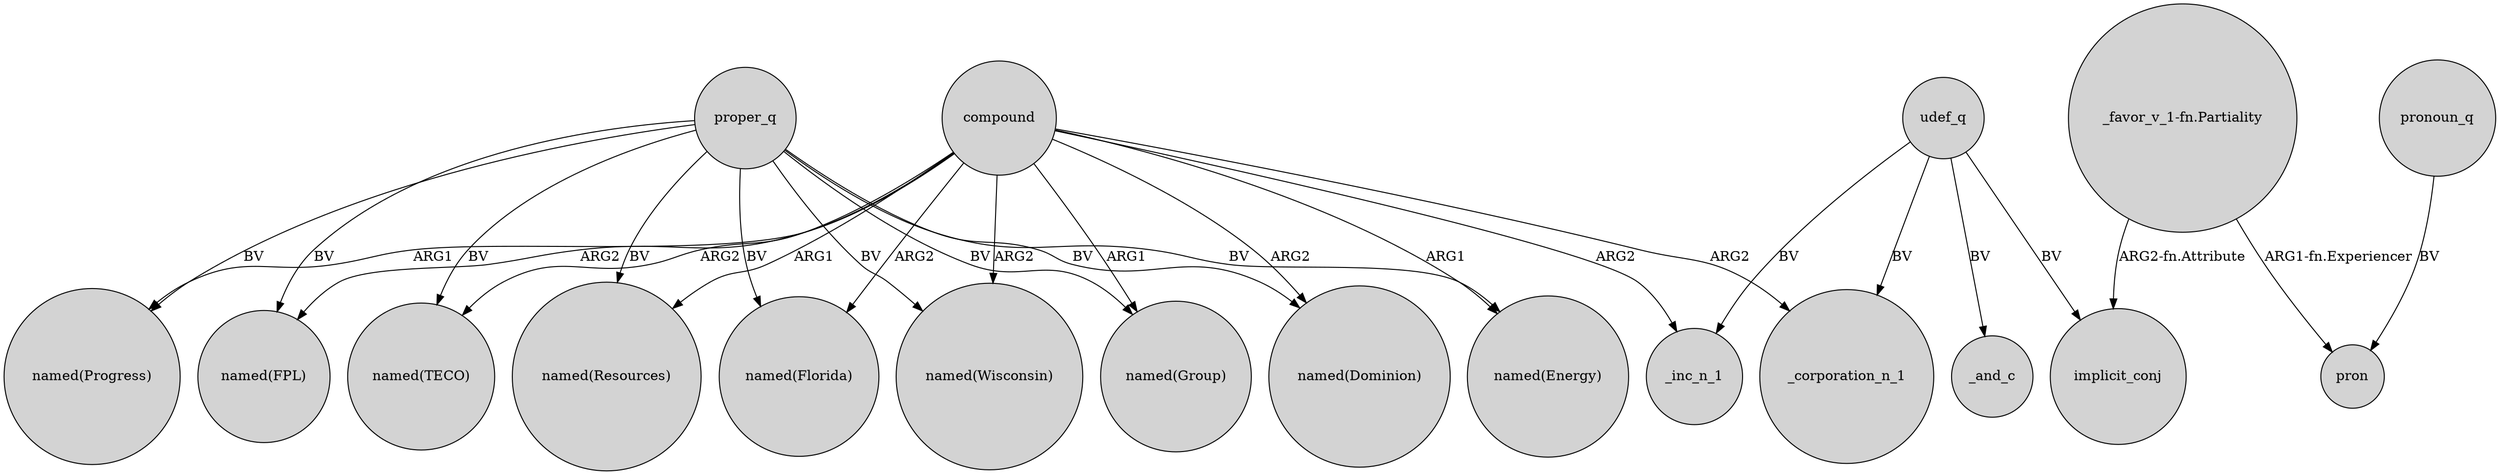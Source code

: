digraph {
	node [shape=circle style=filled]
	compound -> "named(Resources)" [label=ARG1]
	udef_q -> _inc_n_1 [label=BV]
	proper_q -> "named(Resources)" [label=BV]
	proper_q -> "named(Florida)" [label=BV]
	compound -> _corporation_n_1 [label=ARG2]
	proper_q -> "named(FPL)" [label=BV]
	proper_q -> "named(Dominion)" [label=BV]
	compound -> "named(Florida)" [label=ARG2]
	udef_q -> implicit_conj [label=BV]
	proper_q -> "named(Energy)" [label=BV]
	compound -> "named(Progress)" [label=ARG1]
	compound -> "named(Group)" [label=ARG1]
	compound -> "named(Energy)" [label=ARG1]
	udef_q -> _corporation_n_1 [label=BV]
	pronoun_q -> pron [label=BV]
	compound -> "named(TECO)" [label=ARG2]
	compound -> "named(Wisconsin)" [label=ARG2]
	"_favor_v_1-fn.Partiality" -> pron [label="ARG1-fn.Experiencer"]
	"_favor_v_1-fn.Partiality" -> implicit_conj [label="ARG2-fn.Attribute"]
	proper_q -> "named(Wisconsin)" [label=BV]
	compound -> "named(FPL)" [label=ARG2]
	proper_q -> "named(Group)" [label=BV]
	proper_q -> "named(Progress)" [label=BV]
	udef_q -> _and_c [label=BV]
	proper_q -> "named(TECO)" [label=BV]
	compound -> _inc_n_1 [label=ARG2]
	compound -> "named(Dominion)" [label=ARG2]
}
